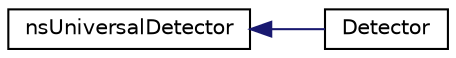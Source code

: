 digraph "类继承关系图"
{
  edge [fontname="Helvetica",fontsize="10",labelfontname="Helvetica",labelfontsize="10"];
  node [fontname="Helvetica",fontsize="10",shape=record];
  rankdir="LR";
  Node0 [label="nsUniversalDetector",height=0.2,width=0.4,color="black", fillcolor="white", style="filled",URL="$classns_universal_detector.html"];
  Node0 -> Node1 [dir="back",color="midnightblue",fontsize="10",style="solid",fontname="Helvetica"];
  Node1 [label="Detector",height=0.2,width=0.4,color="black", fillcolor="white", style="filled",URL="$class_detector.html"];
}
